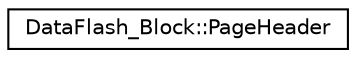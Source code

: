 digraph "Graphical Class Hierarchy"
{
 // INTERACTIVE_SVG=YES
  edge [fontname="Helvetica",fontsize="10",labelfontname="Helvetica",labelfontsize="10"];
  node [fontname="Helvetica",fontsize="10",shape=record];
  rankdir="LR";
  Node1 [label="DataFlash_Block::PageHeader",height=0.2,width=0.4,color="black", fillcolor="white", style="filled",URL="$structDataFlash__Block_1_1PageHeader.html"];
}
